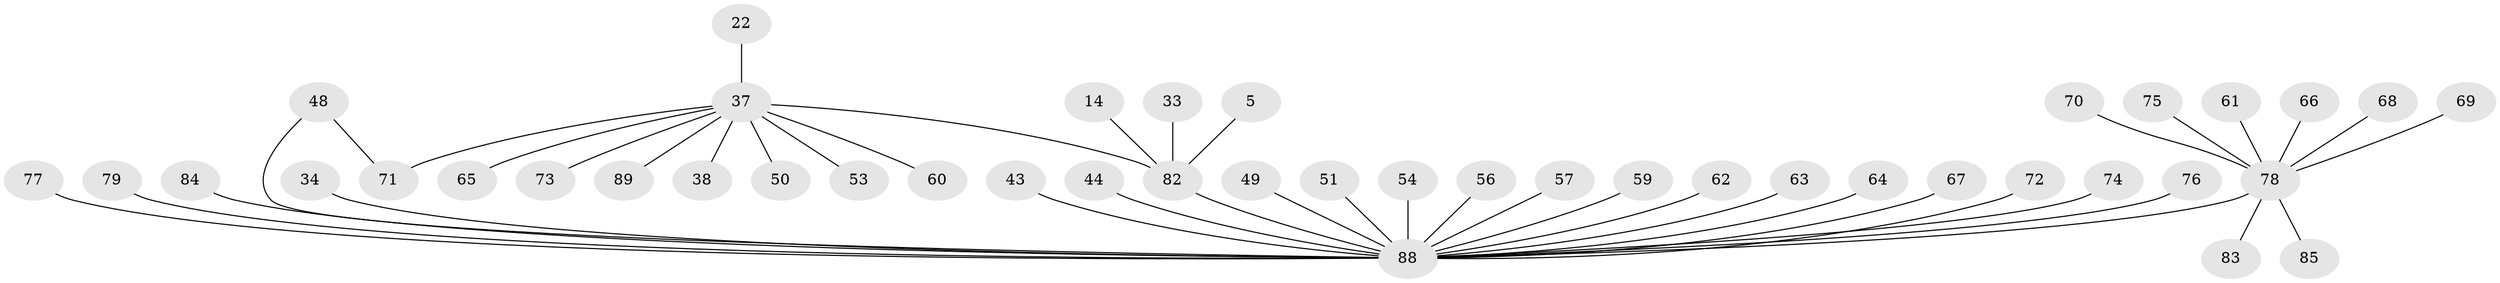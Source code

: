 // original degree distribution, {7: 0.033707865168539325, 15: 0.011235955056179775, 12: 0.011235955056179775, 1: 0.5730337078651685, 8: 0.02247191011235955, 3: 0.12359550561797752, 4: 0.02247191011235955, 2: 0.19101123595505617, 6: 0.011235955056179775}
// Generated by graph-tools (version 1.1) at 2025/50/03/04/25 21:50:19]
// undirected, 44 vertices, 44 edges
graph export_dot {
graph [start="1"]
  node [color=gray90,style=filled];
  5;
  14;
  22;
  33 [super="+29"];
  34;
  37 [super="+17+30+6"];
  38;
  43 [super="+19"];
  44 [super="+13"];
  48;
  49;
  50;
  51;
  53;
  54;
  56;
  57 [super="+25"];
  59;
  60;
  61;
  62;
  63 [super="+58"];
  64;
  65;
  66 [super="+16"];
  67 [super="+31+52"];
  68 [super="+35"];
  69;
  70;
  71 [super="+46"];
  72;
  73 [super="+24"];
  74 [super="+47"];
  75;
  76;
  77;
  78 [super="+3+36"];
  79;
  82 [super="+8+45+10"];
  83;
  84;
  85;
  88 [super="+81+86+87+2+28"];
  89;
  5 -- 82;
  14 -- 82;
  22 -- 37;
  33 -- 82;
  34 -- 88;
  37 -- 89;
  37 -- 38;
  37 -- 71 [weight=2];
  37 -- 82 [weight=3];
  37 -- 65;
  37 -- 50;
  37 -- 53;
  37 -- 60;
  37 -- 73;
  43 -- 88;
  44 -- 88;
  48 -- 71;
  48 -- 88;
  49 -- 88;
  51 -- 88;
  54 -- 88;
  56 -- 88;
  57 -- 88;
  59 -- 88;
  61 -- 78;
  62 -- 88;
  63 -- 88;
  64 -- 88;
  66 -- 78;
  67 -- 88;
  68 -- 78;
  69 -- 78;
  70 -- 78;
  72 -- 88;
  74 -- 88;
  75 -- 78;
  76 -- 88;
  77 -- 88;
  78 -- 83;
  78 -- 85;
  78 -- 88 [weight=3];
  79 -- 88;
  82 -- 88 [weight=4];
  84 -- 88;
}
